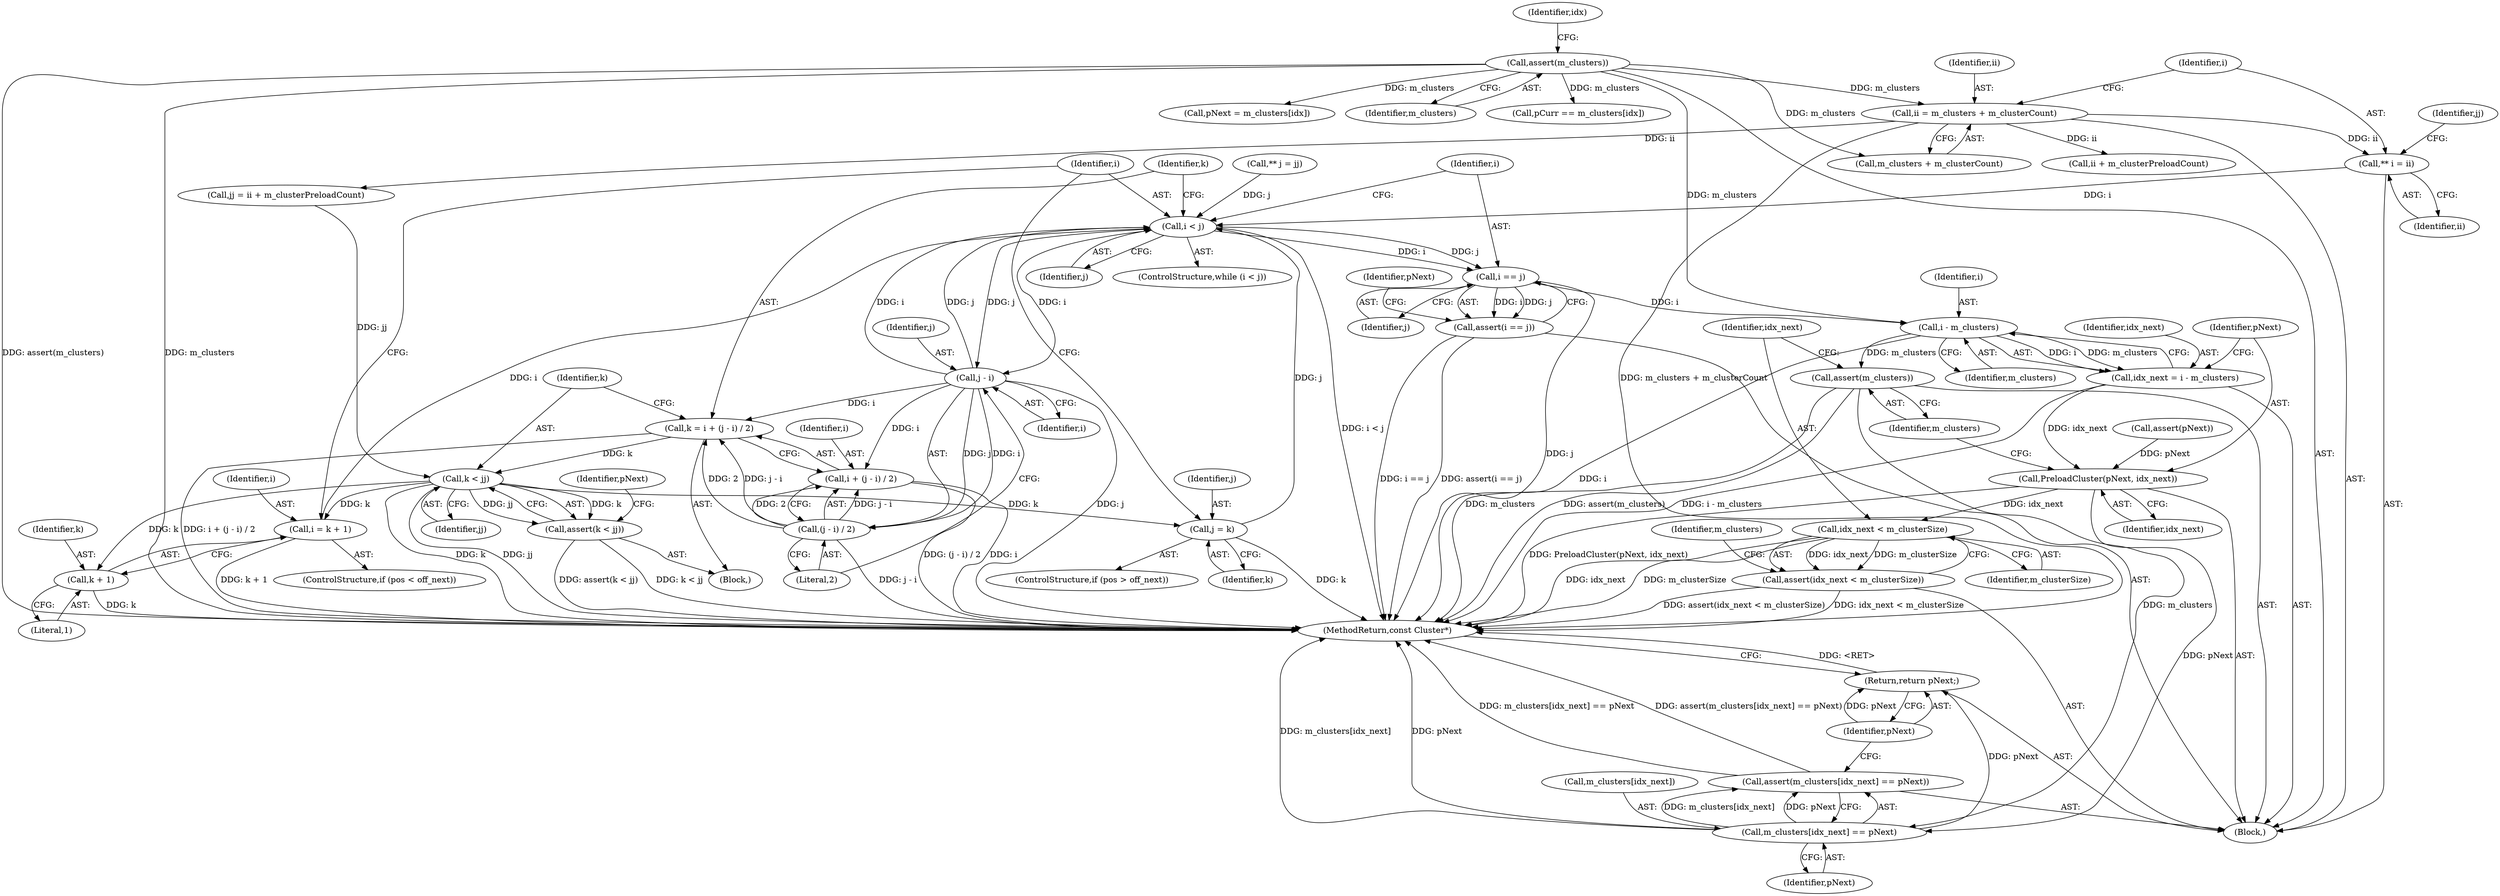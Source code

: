 digraph "0_Android_cc274e2abe8b2a6698a5c47d8aa4bb45f1f9538d_20@pointer" {
"1000437" [label="(Call,** i = ii)"];
"1000431" [label="(Call,ii = m_clusters + m_clusterCount)"];
"1000135" [label="(Call,assert(m_clusters))"];
"1000450" [label="(Call,i < j)"];
"1000459" [label="(Call,j - i)"];
"1000454" [label="(Call,k = i + (j - i) / 2)"];
"1000464" [label="(Call,k < jj)"];
"1000463" [label="(Call,assert(k < jj))"];
"1000486" [label="(Call,i = k + 1)"];
"1000488" [label="(Call,k + 1)"];
"1000496" [label="(Call,j = k)"];
"1000456" [label="(Call,i + (j - i) / 2)"];
"1000458" [label="(Call,(j - i) / 2)"];
"1000503" [label="(Call,i == j)"];
"1000502" [label="(Call,assert(i == j))"];
"1000518" [label="(Call,i - m_clusters)"];
"1000516" [label="(Call,idx_next = i - m_clusters)"];
"1000521" [label="(Call,PreloadCluster(pNext, idx_next))"];
"1000527" [label="(Call,idx_next < m_clusterSize)"];
"1000526" [label="(Call,assert(idx_next < m_clusterSize))"];
"1000531" [label="(Call,m_clusters[idx_next] == pNext)"];
"1000530" [label="(Call,assert(m_clusters[idx_next] == pNext))"];
"1000536" [label="(Return,return pNext;)"];
"1000524" [label="(Call,assert(m_clusters))"];
"1000531" [label="(Call,m_clusters[idx_next] == pNext)"];
"1000441" [label="(Identifier,jj)"];
"1000139" [label="(Identifier,idx)"];
"1000465" [label="(Identifier,k)"];
"1000498" [label="(Identifier,k)"];
"1000450" [label="(Call,i < j)"];
"1000505" [label="(Identifier,j)"];
"1000536" [label="(Return,return pNext;)"];
"1000525" [label="(Identifier,m_clusters)"];
"1000482" [label="(ControlStructure,if (pos < off_next))"];
"1000513" [label="(Call,assert(pNext))"];
"1000452" [label="(Identifier,j)"];
"1000437" [label="(Call,** i = ii)"];
"1000529" [label="(Identifier,m_clusterSize)"];
"1000432" [label="(Identifier,ii)"];
"1000446" [label="(Call,** j = jj)"];
"1000488" [label="(Call,k + 1)"];
"1000457" [label="(Identifier,i)"];
"1000458" [label="(Call,(j - i) / 2)"];
"1000496" [label="(Call,j = k)"];
"1000464" [label="(Call,k < jj)"];
"1000456" [label="(Call,i + (j - i) / 2)"];
"1000527" [label="(Call,idx_next < m_clusterSize)"];
"1000451" [label="(Identifier,i)"];
"1000520" [label="(Identifier,m_clusters)"];
"1000442" [label="(Call,ii + m_clusterPreloadCount)"];
"1000502" [label="(Call,assert(i == j))"];
"1000517" [label="(Identifier,idx_next)"];
"1000489" [label="(Identifier,k)"];
"1000519" [label="(Identifier,i)"];
"1000461" [label="(Identifier,i)"];
"1000466" [label="(Identifier,jj)"];
"1000468" [label="(Identifier,pNext)"];
"1000524" [label="(Call,assert(m_clusters))"];
"1000433" [label="(Call,m_clusters + m_clusterCount)"];
"1000486" [label="(Call,i = k + 1)"];
"1000521" [label="(Call,PreloadCluster(pNext, idx_next))"];
"1000487" [label="(Identifier,i)"];
"1000507" [label="(Identifier,pNext)"];
"1000171" [label="(Call,pNext = m_clusters[idx])"];
"1000136" [label="(Identifier,m_clusters)"];
"1000463" [label="(Call,assert(k < jj))"];
"1000522" [label="(Identifier,pNext)"];
"1000503" [label="(Call,i == j)"];
"1000440" [label="(Call,jj = ii + m_clusterPreloadCount)"];
"1000459" [label="(Call,j - i)"];
"1000462" [label="(Literal,2)"];
"1000454" [label="(Call,k = i + (j - i) / 2)"];
"1000453" [label="(Block,)"];
"1000523" [label="(Identifier,idx_next)"];
"1000537" [label="(Identifier,pNext)"];
"1000518" [label="(Call,i - m_clusters)"];
"1000492" [label="(ControlStructure,if (pos > off_next))"];
"1000449" [label="(ControlStructure,while (i < j))"];
"1000538" [label="(MethodReturn,const Cluster*)"];
"1000490" [label="(Literal,1)"];
"1000533" [label="(Identifier,m_clusters)"];
"1000516" [label="(Call,idx_next = i - m_clusters)"];
"1000438" [label="(Identifier,i)"];
"1000455" [label="(Identifier,k)"];
"1000431" [label="(Call,ii = m_clusters + m_clusterCount)"];
"1000135" [label="(Call,assert(m_clusters))"];
"1000439" [label="(Identifier,ii)"];
"1000157" [label="(Call,pCurr == m_clusters[idx])"];
"1000497" [label="(Identifier,j)"];
"1000526" [label="(Call,assert(idx_next < m_clusterSize))"];
"1000127" [label="(Block,)"];
"1000528" [label="(Identifier,idx_next)"];
"1000535" [label="(Identifier,pNext)"];
"1000504" [label="(Identifier,i)"];
"1000460" [label="(Identifier,j)"];
"1000530" [label="(Call,assert(m_clusters[idx_next] == pNext))"];
"1000532" [label="(Call,m_clusters[idx_next])"];
"1000437" -> "1000127"  [label="AST: "];
"1000437" -> "1000439"  [label="CFG: "];
"1000438" -> "1000437"  [label="AST: "];
"1000439" -> "1000437"  [label="AST: "];
"1000441" -> "1000437"  [label="CFG: "];
"1000431" -> "1000437"  [label="DDG: ii"];
"1000437" -> "1000450"  [label="DDG: i"];
"1000431" -> "1000127"  [label="AST: "];
"1000431" -> "1000433"  [label="CFG: "];
"1000432" -> "1000431"  [label="AST: "];
"1000433" -> "1000431"  [label="AST: "];
"1000438" -> "1000431"  [label="CFG: "];
"1000431" -> "1000538"  [label="DDG: m_clusters + m_clusterCount"];
"1000135" -> "1000431"  [label="DDG: m_clusters"];
"1000431" -> "1000440"  [label="DDG: ii"];
"1000431" -> "1000442"  [label="DDG: ii"];
"1000135" -> "1000127"  [label="AST: "];
"1000135" -> "1000136"  [label="CFG: "];
"1000136" -> "1000135"  [label="AST: "];
"1000139" -> "1000135"  [label="CFG: "];
"1000135" -> "1000538"  [label="DDG: assert(m_clusters)"];
"1000135" -> "1000538"  [label="DDG: m_clusters"];
"1000135" -> "1000157"  [label="DDG: m_clusters"];
"1000135" -> "1000171"  [label="DDG: m_clusters"];
"1000135" -> "1000433"  [label="DDG: m_clusters"];
"1000135" -> "1000518"  [label="DDG: m_clusters"];
"1000450" -> "1000449"  [label="AST: "];
"1000450" -> "1000452"  [label="CFG: "];
"1000451" -> "1000450"  [label="AST: "];
"1000452" -> "1000450"  [label="AST: "];
"1000455" -> "1000450"  [label="CFG: "];
"1000504" -> "1000450"  [label="CFG: "];
"1000450" -> "1000538"  [label="DDG: i < j"];
"1000486" -> "1000450"  [label="DDG: i"];
"1000459" -> "1000450"  [label="DDG: i"];
"1000459" -> "1000450"  [label="DDG: j"];
"1000496" -> "1000450"  [label="DDG: j"];
"1000446" -> "1000450"  [label="DDG: j"];
"1000450" -> "1000459"  [label="DDG: j"];
"1000450" -> "1000459"  [label="DDG: i"];
"1000450" -> "1000503"  [label="DDG: i"];
"1000450" -> "1000503"  [label="DDG: j"];
"1000459" -> "1000458"  [label="AST: "];
"1000459" -> "1000461"  [label="CFG: "];
"1000460" -> "1000459"  [label="AST: "];
"1000461" -> "1000459"  [label="AST: "];
"1000462" -> "1000459"  [label="CFG: "];
"1000459" -> "1000538"  [label="DDG: j"];
"1000459" -> "1000454"  [label="DDG: i"];
"1000459" -> "1000456"  [label="DDG: i"];
"1000459" -> "1000458"  [label="DDG: j"];
"1000459" -> "1000458"  [label="DDG: i"];
"1000454" -> "1000453"  [label="AST: "];
"1000454" -> "1000456"  [label="CFG: "];
"1000455" -> "1000454"  [label="AST: "];
"1000456" -> "1000454"  [label="AST: "];
"1000465" -> "1000454"  [label="CFG: "];
"1000454" -> "1000538"  [label="DDG: i + (j - i) / 2"];
"1000458" -> "1000454"  [label="DDG: j - i"];
"1000458" -> "1000454"  [label="DDG: 2"];
"1000454" -> "1000464"  [label="DDG: k"];
"1000464" -> "1000463"  [label="AST: "];
"1000464" -> "1000466"  [label="CFG: "];
"1000465" -> "1000464"  [label="AST: "];
"1000466" -> "1000464"  [label="AST: "];
"1000463" -> "1000464"  [label="CFG: "];
"1000464" -> "1000538"  [label="DDG: k"];
"1000464" -> "1000538"  [label="DDG: jj"];
"1000464" -> "1000463"  [label="DDG: k"];
"1000464" -> "1000463"  [label="DDG: jj"];
"1000440" -> "1000464"  [label="DDG: jj"];
"1000464" -> "1000486"  [label="DDG: k"];
"1000464" -> "1000488"  [label="DDG: k"];
"1000464" -> "1000496"  [label="DDG: k"];
"1000463" -> "1000453"  [label="AST: "];
"1000468" -> "1000463"  [label="CFG: "];
"1000463" -> "1000538"  [label="DDG: assert(k < jj)"];
"1000463" -> "1000538"  [label="DDG: k < jj"];
"1000486" -> "1000482"  [label="AST: "];
"1000486" -> "1000488"  [label="CFG: "];
"1000487" -> "1000486"  [label="AST: "];
"1000488" -> "1000486"  [label="AST: "];
"1000451" -> "1000486"  [label="CFG: "];
"1000486" -> "1000538"  [label="DDG: k + 1"];
"1000488" -> "1000490"  [label="CFG: "];
"1000489" -> "1000488"  [label="AST: "];
"1000490" -> "1000488"  [label="AST: "];
"1000488" -> "1000538"  [label="DDG: k"];
"1000496" -> "1000492"  [label="AST: "];
"1000496" -> "1000498"  [label="CFG: "];
"1000497" -> "1000496"  [label="AST: "];
"1000498" -> "1000496"  [label="AST: "];
"1000451" -> "1000496"  [label="CFG: "];
"1000496" -> "1000538"  [label="DDG: k"];
"1000456" -> "1000458"  [label="CFG: "];
"1000457" -> "1000456"  [label="AST: "];
"1000458" -> "1000456"  [label="AST: "];
"1000456" -> "1000538"  [label="DDG: i"];
"1000456" -> "1000538"  [label="DDG: (j - i) / 2"];
"1000458" -> "1000456"  [label="DDG: j - i"];
"1000458" -> "1000456"  [label="DDG: 2"];
"1000458" -> "1000462"  [label="CFG: "];
"1000462" -> "1000458"  [label="AST: "];
"1000458" -> "1000538"  [label="DDG: j - i"];
"1000503" -> "1000502"  [label="AST: "];
"1000503" -> "1000505"  [label="CFG: "];
"1000504" -> "1000503"  [label="AST: "];
"1000505" -> "1000503"  [label="AST: "];
"1000502" -> "1000503"  [label="CFG: "];
"1000503" -> "1000538"  [label="DDG: j"];
"1000503" -> "1000502"  [label="DDG: i"];
"1000503" -> "1000502"  [label="DDG: j"];
"1000503" -> "1000518"  [label="DDG: i"];
"1000502" -> "1000127"  [label="AST: "];
"1000507" -> "1000502"  [label="CFG: "];
"1000502" -> "1000538"  [label="DDG: i == j"];
"1000502" -> "1000538"  [label="DDG: assert(i == j)"];
"1000518" -> "1000516"  [label="AST: "];
"1000518" -> "1000520"  [label="CFG: "];
"1000519" -> "1000518"  [label="AST: "];
"1000520" -> "1000518"  [label="AST: "];
"1000516" -> "1000518"  [label="CFG: "];
"1000518" -> "1000538"  [label="DDG: i"];
"1000518" -> "1000516"  [label="DDG: i"];
"1000518" -> "1000516"  [label="DDG: m_clusters"];
"1000518" -> "1000524"  [label="DDG: m_clusters"];
"1000516" -> "1000127"  [label="AST: "];
"1000517" -> "1000516"  [label="AST: "];
"1000522" -> "1000516"  [label="CFG: "];
"1000516" -> "1000538"  [label="DDG: i - m_clusters"];
"1000516" -> "1000521"  [label="DDG: idx_next"];
"1000521" -> "1000127"  [label="AST: "];
"1000521" -> "1000523"  [label="CFG: "];
"1000522" -> "1000521"  [label="AST: "];
"1000523" -> "1000521"  [label="AST: "];
"1000525" -> "1000521"  [label="CFG: "];
"1000521" -> "1000538"  [label="DDG: PreloadCluster(pNext, idx_next)"];
"1000513" -> "1000521"  [label="DDG: pNext"];
"1000521" -> "1000527"  [label="DDG: idx_next"];
"1000521" -> "1000531"  [label="DDG: pNext"];
"1000527" -> "1000526"  [label="AST: "];
"1000527" -> "1000529"  [label="CFG: "];
"1000528" -> "1000527"  [label="AST: "];
"1000529" -> "1000527"  [label="AST: "];
"1000526" -> "1000527"  [label="CFG: "];
"1000527" -> "1000538"  [label="DDG: idx_next"];
"1000527" -> "1000538"  [label="DDG: m_clusterSize"];
"1000527" -> "1000526"  [label="DDG: idx_next"];
"1000527" -> "1000526"  [label="DDG: m_clusterSize"];
"1000526" -> "1000127"  [label="AST: "];
"1000533" -> "1000526"  [label="CFG: "];
"1000526" -> "1000538"  [label="DDG: assert(idx_next < m_clusterSize)"];
"1000526" -> "1000538"  [label="DDG: idx_next < m_clusterSize"];
"1000531" -> "1000530"  [label="AST: "];
"1000531" -> "1000535"  [label="CFG: "];
"1000532" -> "1000531"  [label="AST: "];
"1000535" -> "1000531"  [label="AST: "];
"1000530" -> "1000531"  [label="CFG: "];
"1000531" -> "1000538"  [label="DDG: pNext"];
"1000531" -> "1000538"  [label="DDG: m_clusters[idx_next]"];
"1000531" -> "1000530"  [label="DDG: m_clusters[idx_next]"];
"1000531" -> "1000530"  [label="DDG: pNext"];
"1000524" -> "1000531"  [label="DDG: m_clusters"];
"1000531" -> "1000536"  [label="DDG: pNext"];
"1000530" -> "1000127"  [label="AST: "];
"1000537" -> "1000530"  [label="CFG: "];
"1000530" -> "1000538"  [label="DDG: m_clusters[idx_next] == pNext"];
"1000530" -> "1000538"  [label="DDG: assert(m_clusters[idx_next] == pNext)"];
"1000536" -> "1000127"  [label="AST: "];
"1000536" -> "1000537"  [label="CFG: "];
"1000537" -> "1000536"  [label="AST: "];
"1000538" -> "1000536"  [label="CFG: "];
"1000536" -> "1000538"  [label="DDG: <RET>"];
"1000537" -> "1000536"  [label="DDG: pNext"];
"1000524" -> "1000127"  [label="AST: "];
"1000524" -> "1000525"  [label="CFG: "];
"1000525" -> "1000524"  [label="AST: "];
"1000528" -> "1000524"  [label="CFG: "];
"1000524" -> "1000538"  [label="DDG: m_clusters"];
"1000524" -> "1000538"  [label="DDG: assert(m_clusters)"];
}
